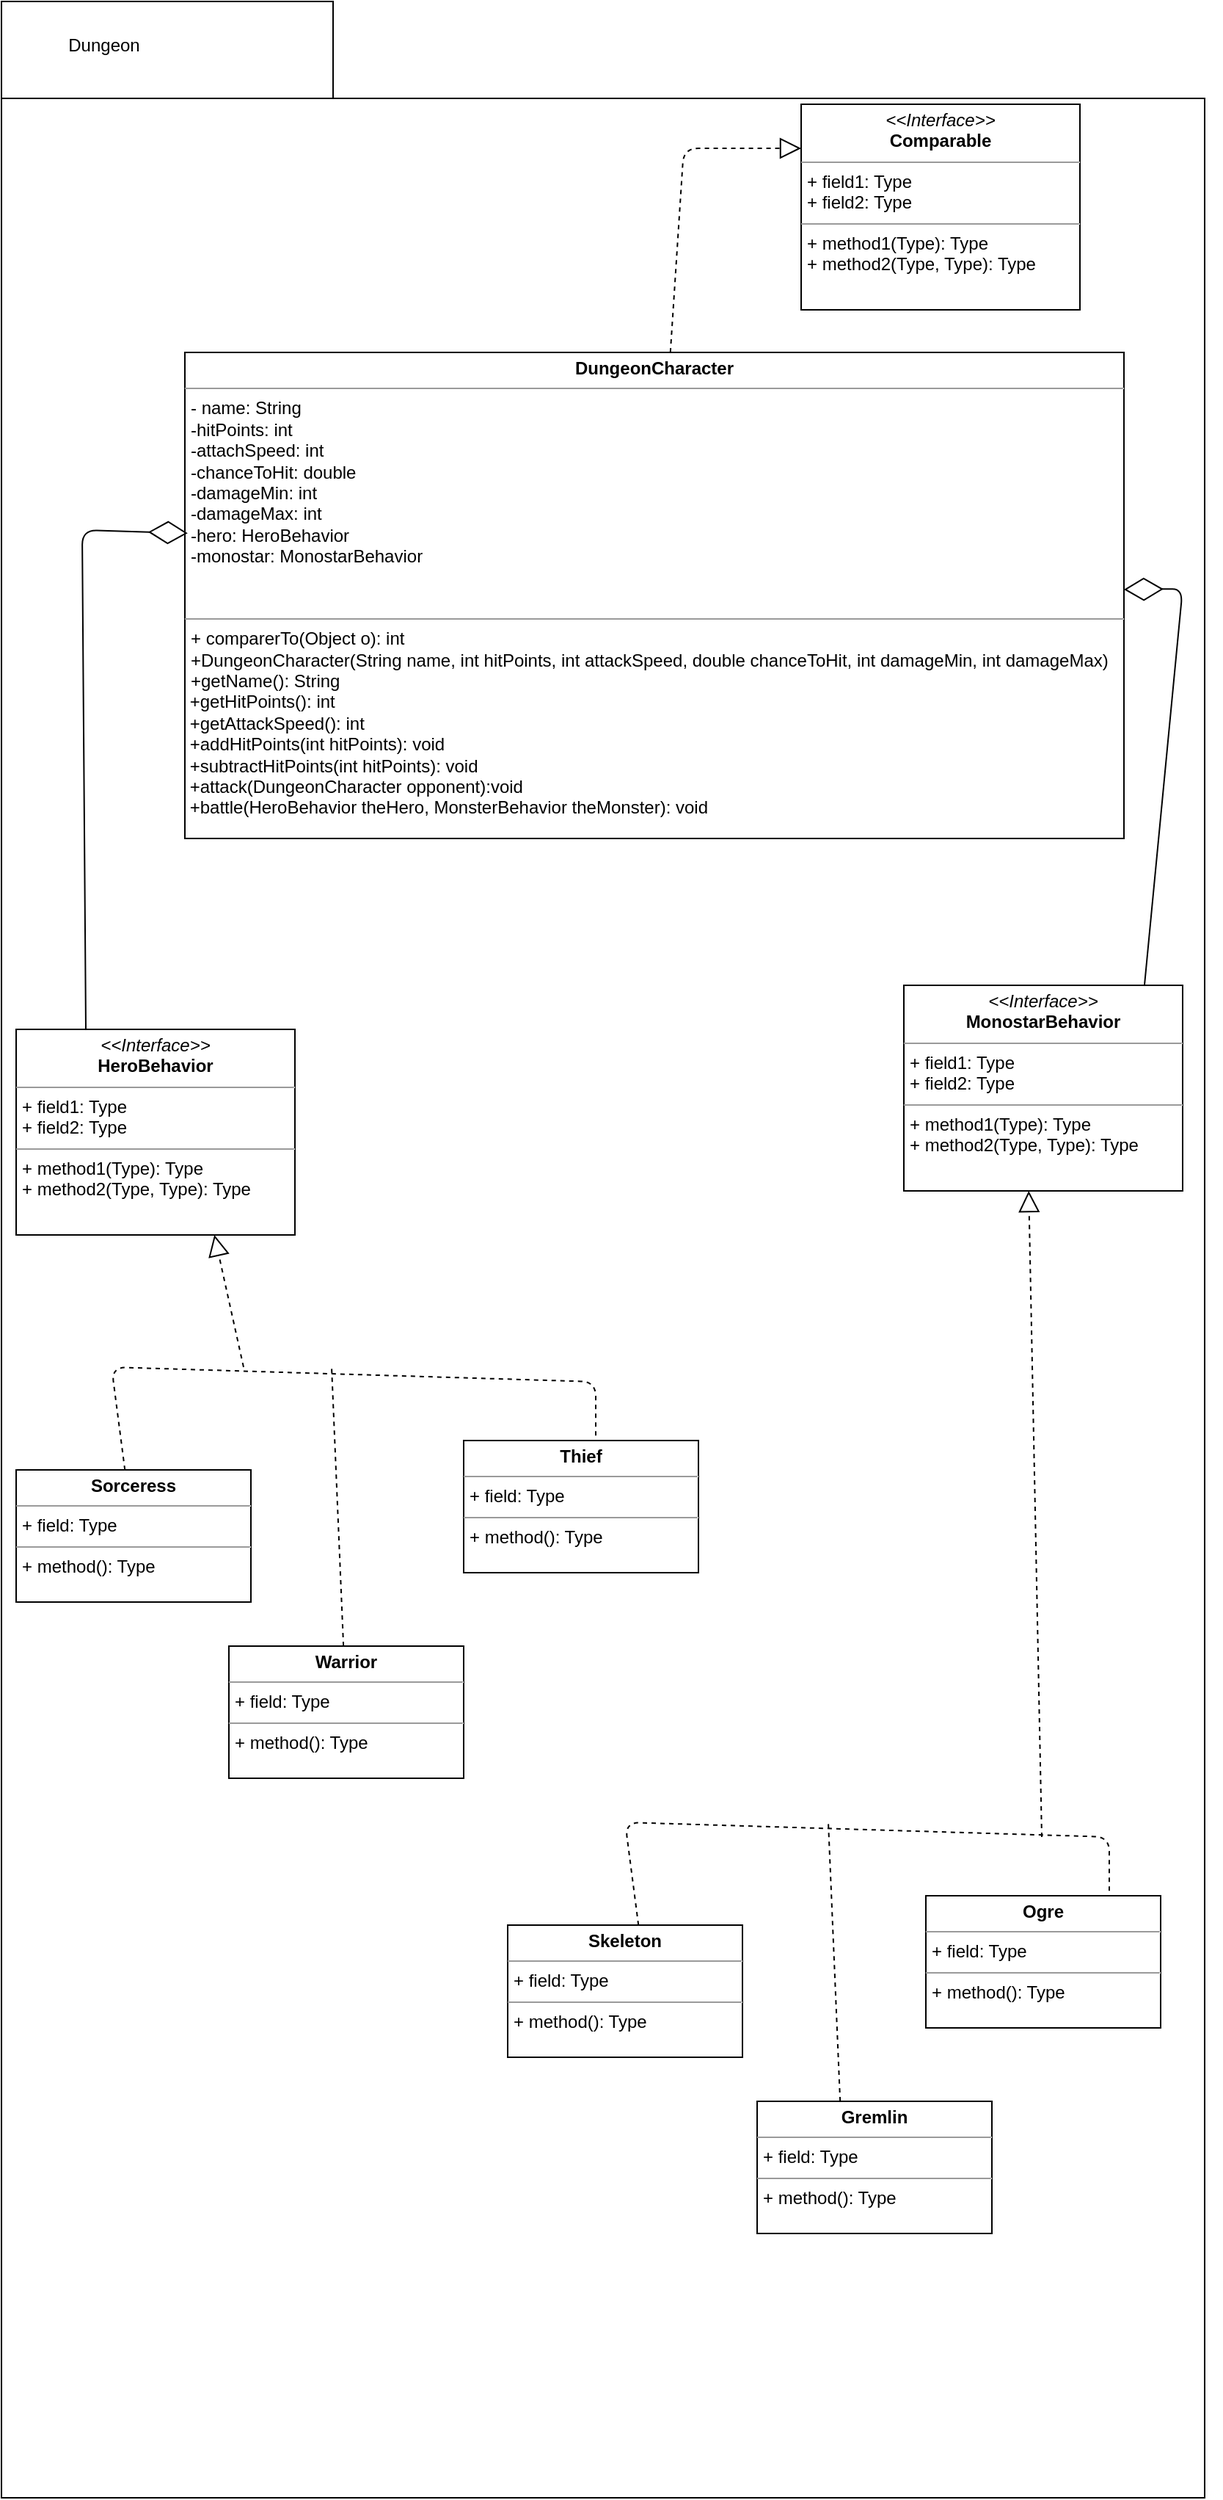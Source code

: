 <mxfile version="12.2.7" type="google" pages="1"><diagram id="krkeShx6AyGwvIoxpKtI" name="Page-1"><mxGraphModel dx="1411" dy="1831" grid="1" gridSize="10" guides="1" tooltips="1" connect="1" arrows="1" fold="1" page="1" pageScale="1" pageWidth="850" pageHeight="1100" math="0" shadow="0"><root><mxCell id="0"/><mxCell id="1" parent="0"/><object label="" id="1G31ORfLpR254vLyBdv7-1"><mxCell style="shape=folder;fontStyle=1;spacingTop=10;tabWidth=226;tabHeight=66;tabPosition=left;html=1;" parent="1" vertex="1"><mxGeometry x="15" y="-120" width="820" height="1700" as="geometry"/></mxCell></object><mxCell id="1G31ORfLpR254vLyBdv7-2" value="&lt;p style=&quot;margin: 0px ; margin-top: 4px ; text-align: center&quot;&gt;&lt;b&gt;DungeonCharacter&lt;/b&gt;&lt;br&gt;&lt;/p&gt;&lt;hr size=&quot;1&quot;&gt;&lt;p style=&quot;margin: 0px ; margin-left: 4px&quot;&gt;- name: String&lt;/p&gt;&lt;p style=&quot;margin: 0px ; margin-left: 4px&quot;&gt;-hitPoints: int&lt;/p&gt;&lt;p style=&quot;margin: 0px ; margin-left: 4px&quot;&gt;-attachSpeed: int&lt;/p&gt;&lt;p style=&quot;margin: 0px ; margin-left: 4px&quot;&gt;-chanceToHit: double&lt;/p&gt;&lt;p style=&quot;margin: 0px ; margin-left: 4px&quot;&gt;-damageMin: int&lt;/p&gt;&lt;p style=&quot;margin: 0px ; margin-left: 4px&quot;&gt;-damageMax: int&lt;/p&gt;&lt;p style=&quot;margin: 0px ; margin-left: 4px&quot;&gt;-hero: HeroBehavior&lt;/p&gt;&lt;p style=&quot;margin: 0px ; margin-left: 4px&quot;&gt;-monostar: MonostarBehavior&lt;/p&gt;&lt;p style=&quot;margin: 0px ; margin-left: 4px&quot;&gt;&lt;br&gt;&lt;/p&gt;&lt;p style=&quot;margin: 0px ; margin-left: 4px&quot;&gt;&lt;br&gt;&lt;/p&gt;&lt;hr size=&quot;1&quot;&gt;&lt;p style=&quot;margin: 0px ; margin-left: 4px&quot;&gt;+ comparerTo(Object o): int&lt;/p&gt;&lt;p style=&quot;margin: 0px ; margin-left: 4px&quot;&gt;+&lt;span&gt;DungeonCharacter(String name, int hitPoints, int attackSpeed,&amp;nbsp;&lt;/span&gt;&lt;span&gt;double chanceToHit, int damageMin, int damageMax)&lt;/span&gt;&lt;/p&gt;&lt;p style=&quot;margin: 0px ; margin-left: 4px&quot;&gt;&lt;span&gt;+getName(): String&amp;nbsp;&lt;/span&gt;&lt;/p&gt;&amp;nbsp;+getHitPoints(): int&lt;br&gt;&amp;nbsp;+getAttackSpeed(): int&lt;br&gt;&amp;nbsp;+addHitPoints(int hitPoints): void&lt;br&gt;&amp;nbsp;+subtractHitPoints(int hitPoints): void&lt;br&gt;&amp;nbsp;+attack(DungeonCharacter opponent):void&lt;br&gt;&amp;nbsp;+battle(HeroBehavior theHero, MonsterBehavior theMonster): void&lt;br&gt;&amp;nbsp;" style="verticalAlign=top;align=left;overflow=fill;fontSize=12;fontFamily=Helvetica;html=1;" parent="1" vertex="1"><mxGeometry x="140" y="119" width="640" height="331" as="geometry"/></mxCell><mxCell id="1G31ORfLpR254vLyBdv7-4" value="Dungeon" style="text;html=1;strokeColor=none;fillColor=none;align=center;verticalAlign=middle;whiteSpace=wrap;rounded=0;" parent="1" vertex="1"><mxGeometry x="50" y="-100" width="70" height="20" as="geometry"/></mxCell><mxCell id="1G31ORfLpR254vLyBdv7-5" value="&lt;p style=&quot;margin: 0px ; margin-top: 4px ; text-align: center&quot;&gt;&lt;i&gt;&amp;lt;&amp;lt;Interface&amp;gt;&amp;gt;&lt;/i&gt;&lt;br&gt;&lt;b&gt;HeroBehavior&lt;/b&gt;&lt;/p&gt;&lt;hr size=&quot;1&quot;&gt;&lt;p style=&quot;margin: 0px ; margin-left: 4px&quot;&gt;+ field1: Type&lt;br&gt;+ field2: Type&lt;/p&gt;&lt;hr size=&quot;1&quot;&gt;&lt;p style=&quot;margin: 0px ; margin-left: 4px&quot;&gt;+ method1(Type): Type&lt;br&gt;+ method2(Type, Type): Type&lt;/p&gt;" style="verticalAlign=top;align=left;overflow=fill;fontSize=12;fontFamily=Helvetica;html=1;" parent="1" vertex="1"><mxGeometry x="25" y="580" width="190" height="140" as="geometry"/></mxCell><mxCell id="1G31ORfLpR254vLyBdv7-6" value="&lt;p style=&quot;margin: 0px ; margin-top: 4px ; text-align: center&quot;&gt;&lt;i&gt;&amp;lt;&amp;lt;Interface&amp;gt;&amp;gt;&lt;/i&gt;&lt;br&gt;&lt;b&gt;MonostarBehavior&lt;/b&gt;&lt;/p&gt;&lt;hr size=&quot;1&quot;&gt;&lt;p style=&quot;margin: 0px ; margin-left: 4px&quot;&gt;+ field1: Type&lt;br&gt;+ field2: Type&lt;/p&gt;&lt;hr size=&quot;1&quot;&gt;&lt;p style=&quot;margin: 0px ; margin-left: 4px&quot;&gt;+ method1(Type): Type&lt;br&gt;+ method2(Type, Type): Type&lt;/p&gt;" style="verticalAlign=top;align=left;overflow=fill;fontSize=12;fontFamily=Helvetica;html=1;" parent="1" vertex="1"><mxGeometry x="630" y="550" width="190" height="140" as="geometry"/></mxCell><mxCell id="1G31ORfLpR254vLyBdv7-7" value="&lt;p style=&quot;margin: 0px ; margin-top: 4px ; text-align: center&quot;&gt;&lt;i&gt;&amp;lt;&amp;lt;Interface&amp;gt;&amp;gt;&lt;/i&gt;&lt;br&gt;&lt;b&gt;Comparable&lt;/b&gt;&lt;/p&gt;&lt;hr size=&quot;1&quot;&gt;&lt;p style=&quot;margin: 0px ; margin-left: 4px&quot;&gt;+ field1: Type&lt;br&gt;+ field2: Type&lt;/p&gt;&lt;hr size=&quot;1&quot;&gt;&lt;p style=&quot;margin: 0px ; margin-left: 4px&quot;&gt;+ method1(Type): Type&lt;br&gt;+ method2(Type, Type): Type&lt;/p&gt;" style="verticalAlign=top;align=left;overflow=fill;fontSize=12;fontFamily=Helvetica;html=1;" parent="1" vertex="1"><mxGeometry x="560" y="-50" width="190" height="140" as="geometry"/></mxCell><mxCell id="xwhgmzgSmfGcuCfj58Y--1" value="" style="endArrow=diamondThin;endFill=0;endSize=24;html=1;exitX=0.25;exitY=0;exitDx=0;exitDy=0;entryX=0.003;entryY=0.372;entryDx=0;entryDy=0;entryPerimeter=0;" edge="1" parent="1" source="1G31ORfLpR254vLyBdv7-5" target="1G31ORfLpR254vLyBdv7-2"><mxGeometry width="160" relative="1" as="geometry"><mxPoint x="40" y="549" as="sourcePoint"/><mxPoint x="100" y="310" as="targetPoint"/><Array as="points"><mxPoint x="70" y="240"/></Array></mxGeometry></mxCell><mxCell id="xwhgmzgSmfGcuCfj58Y--2" value="" style="endArrow=diamondThin;endFill=0;endSize=24;html=1;exitX=0.863;exitY=0;exitDx=0;exitDy=0;exitPerimeter=0;" edge="1" parent="1" source="1G31ORfLpR254vLyBdv7-6" target="1G31ORfLpR254vLyBdv7-2"><mxGeometry width="160" relative="1" as="geometry"><mxPoint x="89.78" y="590.56" as="sourcePoint"/><mxPoint x="151.92" y="252.132" as="targetPoint"/><Array as="points"><mxPoint x="820" y="280"/></Array></mxGeometry></mxCell><mxCell id="xwhgmzgSmfGcuCfj58Y--3" value="" style="endArrow=block;dashed=1;endFill=0;endSize=12;html=1;" edge="1" parent="1" source="1G31ORfLpR254vLyBdv7-2"><mxGeometry width="160" relative="1" as="geometry"><mxPoint x="400" y="-20" as="sourcePoint"/><mxPoint x="560" y="-20" as="targetPoint"/><Array as="points"><mxPoint x="480" y="-20"/></Array></mxGeometry></mxCell><mxCell id="xwhgmzgSmfGcuCfj58Y--4" value="&lt;p style=&quot;margin: 0px ; margin-top: 4px ; text-align: center&quot;&gt;&lt;b&gt;Sorceress&lt;/b&gt;&lt;br&gt;&lt;/p&gt;&lt;hr size=&quot;1&quot;&gt;&lt;p style=&quot;margin: 0px ; margin-left: 4px&quot;&gt;+ field: Type&lt;/p&gt;&lt;hr size=&quot;1&quot;&gt;&lt;p style=&quot;margin: 0px ; margin-left: 4px&quot;&gt;+ method(): Type&lt;/p&gt;" style="verticalAlign=top;align=left;overflow=fill;fontSize=12;fontFamily=Helvetica;html=1;" vertex="1" parent="1"><mxGeometry x="25" y="880" width="160" height="90" as="geometry"/></mxCell><mxCell id="xwhgmzgSmfGcuCfj58Y--5" value="&lt;p style=&quot;margin: 0px ; margin-top: 4px ; text-align: center&quot;&gt;&lt;b&gt;Warrior&lt;/b&gt;&lt;br&gt;&lt;/p&gt;&lt;hr size=&quot;1&quot;&gt;&lt;p style=&quot;margin: 0px ; margin-left: 4px&quot;&gt;+ field: Type&lt;/p&gt;&lt;hr size=&quot;1&quot;&gt;&lt;p style=&quot;margin: 0px ; margin-left: 4px&quot;&gt;+ method(): Type&lt;/p&gt;" style="verticalAlign=top;align=left;overflow=fill;fontSize=12;fontFamily=Helvetica;html=1;" vertex="1" parent="1"><mxGeometry x="170" y="1000" width="160" height="90" as="geometry"/></mxCell><mxCell id="xwhgmzgSmfGcuCfj58Y--6" value="&lt;p style=&quot;margin: 0px ; margin-top: 4px ; text-align: center&quot;&gt;&lt;b&gt;Thief&lt;/b&gt;&lt;br&gt;&lt;/p&gt;&lt;hr size=&quot;1&quot;&gt;&lt;p style=&quot;margin: 0px ; margin-left: 4px&quot;&gt;+ field: Type&lt;/p&gt;&lt;hr size=&quot;1&quot;&gt;&lt;p style=&quot;margin: 0px ; margin-left: 4px&quot;&gt;+ method(): Type&lt;/p&gt;" style="verticalAlign=top;align=left;overflow=fill;fontSize=12;fontFamily=Helvetica;html=1;" vertex="1" parent="1"><mxGeometry x="330" y="860" width="160" height="90" as="geometry"/></mxCell><mxCell id="xwhgmzgSmfGcuCfj58Y--7" value="" style="endArrow=none;endSize=12;dashed=1;html=1;endFill=0;" edge="1" parent="1" source="xwhgmzgSmfGcuCfj58Y--4"><mxGeometry width="160" relative="1" as="geometry"><mxPoint x="100" y="840" as="sourcePoint"/><mxPoint x="420" y="860" as="targetPoint"/><Array as="points"><mxPoint x="90" y="810"/><mxPoint x="420" y="820"/></Array></mxGeometry></mxCell><mxCell id="xwhgmzgSmfGcuCfj58Y--8" value="" style="endArrow=none;endSize=12;dashed=1;html=1;endFill=0;" edge="1" parent="1" source="xwhgmzgSmfGcuCfj58Y--5"><mxGeometry width="160" relative="1" as="geometry"><mxPoint x="360" y="1050" as="sourcePoint"/><mxPoint x="240" y="810" as="targetPoint"/></mxGeometry></mxCell><mxCell id="xwhgmzgSmfGcuCfj58Y--9" value="" style="endArrow=block;endSize=12;dashed=1;html=1;endFill=0;entryX=0.711;entryY=1;entryDx=0;entryDy=0;entryPerimeter=0;" edge="1" parent="1" target="1G31ORfLpR254vLyBdv7-5"><mxGeometry width="160" relative="1" as="geometry"><mxPoint x="180" y="810" as="sourcePoint"/><mxPoint x="375" y="730" as="targetPoint"/></mxGeometry></mxCell><mxCell id="xwhgmzgSmfGcuCfj58Y--10" value="" style="endArrow=block;endSize=12;dashed=1;html=1;endFill=0;entryX=0.711;entryY=1;entryDx=0;entryDy=0;entryPerimeter=0;" edge="1" parent="1"><mxGeometry width="160" relative="1" as="geometry"><mxPoint x="724" y="1130" as="sourcePoint"/><mxPoint x="715.09" y="690" as="targetPoint"/></mxGeometry></mxCell><mxCell id="xwhgmzgSmfGcuCfj58Y--11" value="" style="endArrow=none;endSize=12;dashed=1;html=1;endFill=0;" edge="1" parent="1"><mxGeometry width="160" relative="1" as="geometry"><mxPoint x="449.13" y="1190" as="sourcePoint"/><mxPoint x="770" y="1170" as="targetPoint"/><Array as="points"><mxPoint x="440" y="1120"/><mxPoint x="770" y="1130"/></Array></mxGeometry></mxCell><mxCell id="xwhgmzgSmfGcuCfj58Y--12" value="&lt;p style=&quot;margin: 0px ; margin-top: 4px ; text-align: center&quot;&gt;&lt;b&gt;Skeleton&lt;/b&gt;&lt;br&gt;&lt;/p&gt;&lt;hr size=&quot;1&quot;&gt;&lt;p style=&quot;margin: 0px ; margin-left: 4px&quot;&gt;+ field: Type&lt;/p&gt;&lt;hr size=&quot;1&quot;&gt;&lt;p style=&quot;margin: 0px ; margin-left: 4px&quot;&gt;+ method(): Type&lt;/p&gt;" style="verticalAlign=top;align=left;overflow=fill;fontSize=12;fontFamily=Helvetica;html=1;" vertex="1" parent="1"><mxGeometry x="360" y="1190" width="160" height="90" as="geometry"/></mxCell><mxCell id="xwhgmzgSmfGcuCfj58Y--13" value="&lt;p style=&quot;margin: 0px ; margin-top: 4px ; text-align: center&quot;&gt;&lt;b&gt;Ogre&lt;/b&gt;&lt;br&gt;&lt;/p&gt;&lt;hr size=&quot;1&quot;&gt;&lt;p style=&quot;margin: 0px ; margin-left: 4px&quot;&gt;+ field: Type&lt;/p&gt;&lt;hr size=&quot;1&quot;&gt;&lt;p style=&quot;margin: 0px ; margin-left: 4px&quot;&gt;+ method(): Type&lt;/p&gt;" style="verticalAlign=top;align=left;overflow=fill;fontSize=12;fontFamily=Helvetica;html=1;" vertex="1" parent="1"><mxGeometry x="645" y="1170" width="160" height="90" as="geometry"/></mxCell><mxCell id="xwhgmzgSmfGcuCfj58Y--14" value="" style="endArrow=none;endSize=12;dashed=1;html=1;endFill=0;" edge="1" parent="1"><mxGeometry width="160" relative="1" as="geometry"><mxPoint x="586.585" y="1310" as="sourcePoint"/><mxPoint x="578.5" y="1120" as="targetPoint"/></mxGeometry></mxCell><mxCell id="xwhgmzgSmfGcuCfj58Y--16" value="&lt;p style=&quot;margin: 0px ; margin-top: 4px ; text-align: center&quot;&gt;&lt;b&gt;Gremlin&lt;/b&gt;&lt;br&gt;&lt;/p&gt;&lt;hr size=&quot;1&quot;&gt;&lt;p style=&quot;margin: 0px ; margin-left: 4px&quot;&gt;+ field: Type&lt;/p&gt;&lt;hr size=&quot;1&quot;&gt;&lt;p style=&quot;margin: 0px ; margin-left: 4px&quot;&gt;+ method(): Type&lt;/p&gt;" style="verticalAlign=top;align=left;overflow=fill;fontSize=12;fontFamily=Helvetica;html=1;" vertex="1" parent="1"><mxGeometry x="530" y="1310" width="160" height="90" as="geometry"/></mxCell></root></mxGraphModel></diagram></mxfile>